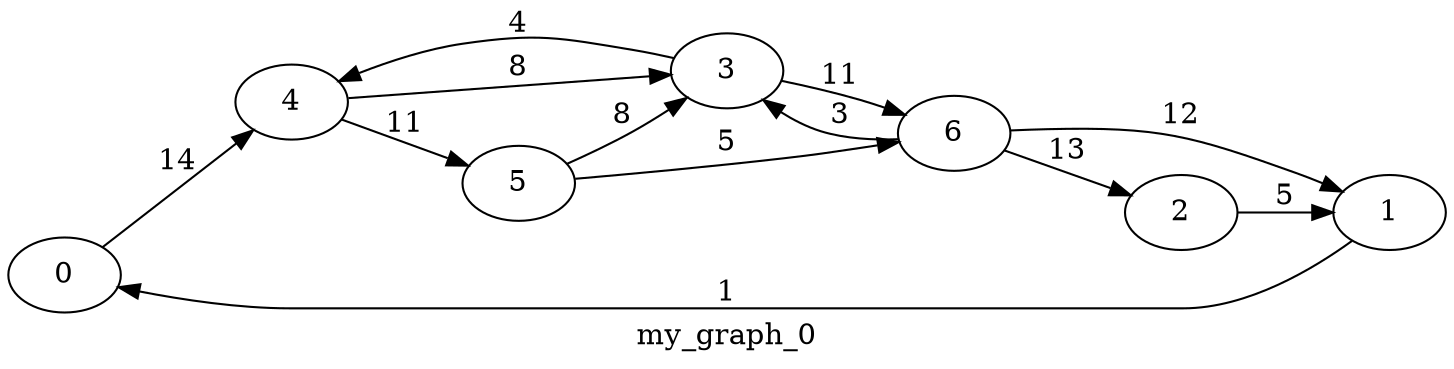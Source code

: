  digraph g{   rankdir = LR 0-> 4 [label = "14"]
4-> 3 [label = "8"]
3-> 4 [label = "4"]
4-> 5 [label = "11"]
5-> 6 [label = "5"]
6-> 3 [label = "3"]
3-> 6 [label = "11"]
6-> 2 [label = "13"]
1-> 0 [label = "1"]
2-> 1 [label = "5"]
5-> 3 [label = "8"]
6-> 1 [label = "12"]
label =  my_graph_0 } 